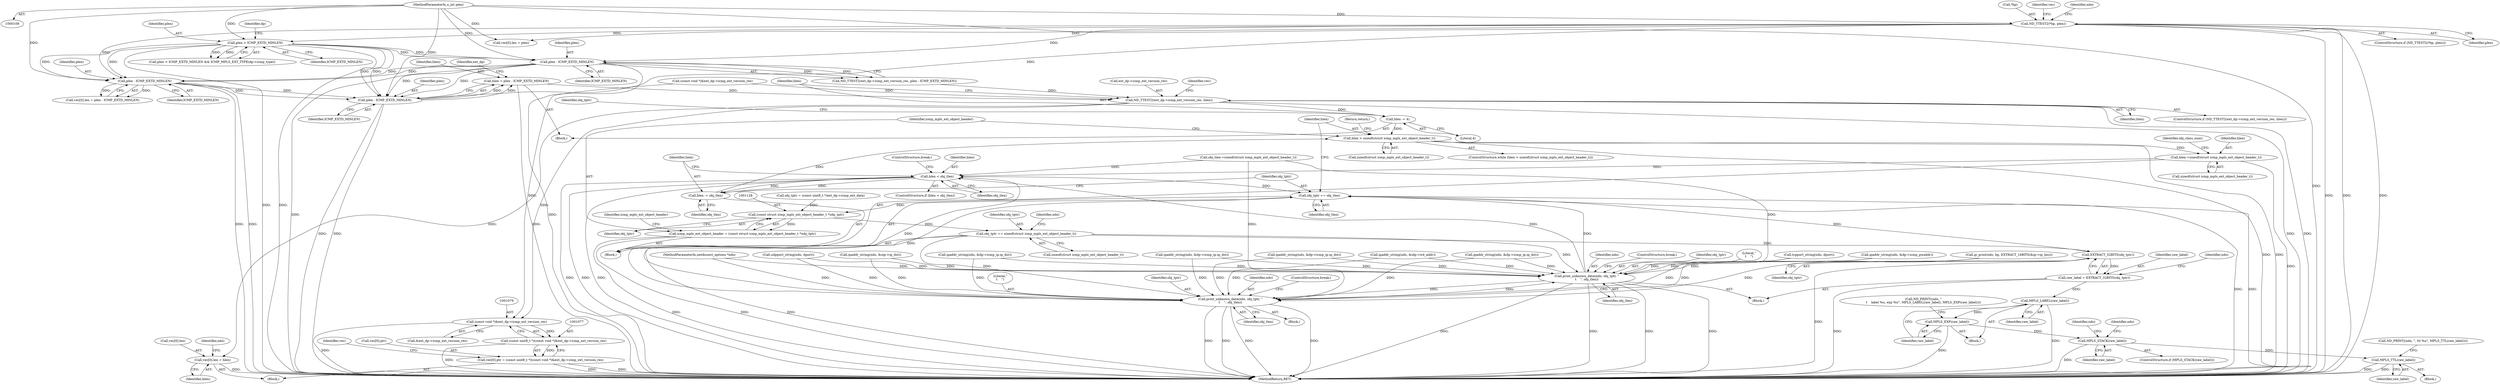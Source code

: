 digraph "0_tcpdump_2b62d1dda41590db29368ec7ba5f4faf3464765a@integer" {
"1001058" [label="(Call,hlen = plen - ICMP_EXTD_MINLEN)"];
"1001060" [label="(Call,plen - ICMP_EXTD_MINLEN)"];
"1000980" [label="(Call,plen > ICMP_EXTD_MINLEN)"];
"1000880" [label="(Call,ND_TTEST2(*bp, plen))"];
"1000112" [label="(MethodParameterIn,u_int plen)"];
"1001001" [label="(Call,plen - ICMP_EXTD_MINLEN)"];
"1001025" [label="(Call,plen - ICMP_EXTD_MINLEN)"];
"1001064" [label="(Call,ND_TTEST2(ext_dp->icmp_ext_version_res, hlen))"];
"1001078" [label="(Call,(const void *)&ext_dp->icmp_ext_version_res)"];
"1001076" [label="(Call,(const uint8_t *)(const void *)&ext_dp->icmp_ext_version_res)"];
"1001070" [label="(Call,vec[0].ptr = (const uint8_t *)(const void *)&ext_dp->icmp_ext_version_res)"];
"1001084" [label="(Call,vec[0].len = hlen)"];
"1001109" [label="(Call,hlen -= 4)"];
"1001120" [label="(Call,hlen > sizeof(struct icmp_mpls_ext_object_header_t))"];
"1001168" [label="(Call,hlen-=sizeof(struct icmp_mpls_ext_object_header_t))"];
"1001244" [label="(Call,hlen < obj_tlen)"];
"1001248" [label="(Call,hlen -= obj_tlen)"];
"1001251" [label="(Call,obj_tptr += obj_tlen)"];
"1001127" [label="(Call,(const struct icmp_mpls_ext_object_header_t *)obj_tptr)"];
"1001125" [label="(Call,icmp_mpls_ext_object_header = (const struct icmp_mpls_ext_object_header_t *)obj_tptr)"];
"1001149" [label="(Call,obj_tptr += sizeof(struct icmp_mpls_ext_object_header_t))"];
"1001201" [label="(Call,EXTRACT_32BITS(obj_tptr))"];
"1001199" [label="(Call,raw_label = EXTRACT_32BITS(obj_tptr))"];
"1001209" [label="(Call,MPLS_LABEL(raw_label))"];
"1001211" [label="(Call,MPLS_EXP(raw_label))"];
"1001214" [label="(Call,MPLS_STACK(raw_label))"];
"1001225" [label="(Call,MPLS_TTL(raw_label))"];
"1001229" [label="(Call,print_unknown_data(ndo, obj_tptr, \"\n\t    \", obj_tlen))"];
"1001237" [label="(Call,print_unknown_data(ndo, obj_tptr, \"\n\t    \", obj_tlen))"];
"1001243" [label="(ControlStructure,if (hlen < obj_tlen))"];
"1001168" [label="(Call,hlen-=sizeof(struct icmp_mpls_ext_object_header_t))"];
"1000311" [label="(Call,udpport_string(ndo, dport))"];
"1001238" [label="(Identifier,ndo)"];
"1001121" [label="(Identifier,hlen)"];
"1001250" [label="(Identifier,obj_tlen)"];
"1001026" [label="(Identifier,plen)"];
"1001085" [label="(Call,vec[0].len)"];
"1001248" [label="(Call,hlen -= obj_tlen)"];
"1001066" [label="(Identifier,ext_dp)"];
"1000980" [label="(Call,plen > ICMP_EXTD_MINLEN)"];
"1001223" [label="(Block,)"];
"1000879" [label="(ControlStructure,if (ND_TTEST2(*bp, plen)))"];
"1000934" [label="(Identifier,ndo)"];
"1000112" [label="(MethodParameterIn,u_int plen)"];
"1001064" [label="(Call,ND_TTEST2(ext_dp->icmp_ext_version_res, hlen))"];
"1001025" [label="(Call,plen - ICMP_EXTD_MINLEN)"];
"1001155" [label="(Identifier,ndo)"];
"1001242" [label="(ControlStructure,break;)"];
"1001260" [label="(MethodReturn,RET)"];
"1001215" [label="(Identifier,raw_label)"];
"1001019" [label="(Call,vec[0].len = plen - ICMP_EXTD_MINLEN)"];
"1001003" [label="(Identifier,ICMP_EXTD_MINLEN)"];
"1001208" [label="(Block,)"];
"1001122" [label="(Call,sizeof(struct icmp_mpls_ext_object_header_t))"];
"1001237" [label="(Call,print_unknown_data(ndo, obj_tptr, \"\n\t    \", obj_tlen))"];
"1001069" [label="(Block,)"];
"1001078" [label="(Call,(const void *)&ext_dp->icmp_ext_version_res)"];
"1001062" [label="(Identifier,ICMP_EXTD_MINLEN)"];
"1001080" [label="(Call,&ext_dp->icmp_ext_version_res)"];
"1001231" [label="(Identifier,obj_tptr)"];
"1001211" [label="(Call,MPLS_EXP(raw_label))"];
"1000383" [label="(Call,ipaddr_string(ndo, &dp->icmp_ip.ip_dst))"];
"1001214" [label="(Call,MPLS_STACK(raw_label))"];
"1001110" [label="(Identifier,hlen)"];
"1001199" [label="(Call,raw_label = EXTRACT_32BITS(obj_tptr))"];
"1001132" [label="(Identifier,icmp_mpls_ext_object_header)"];
"1001220" [label="(Call,ND_PRINT((ndo, \", ttl %u\", MPLS_TTL(raw_label))))"];
"1001202" [label="(Identifier,obj_tptr)"];
"1001090" [label="(Identifier,hlen)"];
"1001246" [label="(Identifier,obj_tlen)"];
"1001065" [label="(Call,ext_dp->icmp_ext_version_res)"];
"1001068" [label="(Identifier,hlen)"];
"1001124" [label="(Block,)"];
"1001201" [label="(Call,EXTRACT_32BITS(obj_tptr))"];
"1001002" [label="(Identifier,plen)"];
"1001183" [label="(Call,obj_tlen-=sizeof(struct icmp_mpls_ext_object_header_t))"];
"1001193" [label="(Block,)"];
"1001252" [label="(Identifier,obj_tptr)"];
"1000896" [label="(Call,vec[0].len = plen)"];
"1000979" [label="(Call,plen > ICMP_EXTD_MINLEN && ICMP_MPLS_EXT_TYPE(dp->icmp_type))"];
"1001251" [label="(Call,obj_tptr += obj_tlen)"];
"1000982" [label="(Identifier,ICMP_EXTD_MINLEN)"];
"1000110" [label="(MethodParameterIn,netdissect_options *ndo)"];
"1001150" [label="(Identifier,obj_tptr)"];
"1001210" [label="(Identifier,raw_label)"];
"1001070" [label="(Call,vec[0].ptr = (const uint8_t *)(const void *)&ext_dp->icmp_ext_version_res)"];
"1001241" [label="(Identifier,obj_tlen)"];
"1001063" [label="(ControlStructure,if (ND_TTEST2(ext_dp->icmp_ext_version_res, hlen)))"];
"1001113" [label="(Identifier,obj_tptr)"];
"1001126" [label="(Identifier,icmp_mpls_ext_object_header)"];
"1001213" [label="(ControlStructure,if (MPLS_STACK(raw_label)))"];
"1001169" [label="(Identifier,hlen)"];
"1000959" [label="(Call,ip_print(ndo, bp, EXTRACT_16BITS(&ip->ip_len)))"];
"1000221" [label="(Call,ipaddr_string(ndo, &dp->icmp_ip.ip_dst))"];
"1001151" [label="(Call,sizeof(struct icmp_mpls_ext_object_header_t))"];
"1001232" [label="(Literal,\"\n\t    \")"];
"1000408" [label="(Call,ipaddr_string(ndo, &dp->icmp_ip.ip_dst))"];
"1001001" [label="(Call,plen - ICMP_EXTD_MINLEN)"];
"1000881" [label="(Call,*bp)"];
"1000997" [label="(Call,ND_TTEST2(ext_dp->icmp_ext_version_res, plen - ICMP_EXTD_MINLEN))"];
"1001111" [label="(Literal,4)"];
"1001203" [label="(Call,ND_PRINT((ndo, \"\n\t    label %u, exp %u\", MPLS_LABEL(raw_label), MPLS_EXP(raw_label))))"];
"1000293" [label="(Call,tcpport_string(ndo, dport))"];
"1001087" [label="(Identifier,vec)"];
"1000448" [label="(Call,ipaddr_string(ndo, &dp->icmp_gwaddr))"];
"1001240" [label="(Literal,\"\n\t    \")"];
"1001060" [label="(Call,plen - ICMP_EXTD_MINLEN)"];
"1000985" [label="(Identifier,dp)"];
"1001218" [label="(Identifier,ndo)"];
"1001254" [label="(Return,return;)"];
"1000323" [label="(Call,ipaddr_string(ndo, &oip->ip_dst))"];
"1000365" [label="(Call,ipaddr_string(ndo, &dp->icmp_ip.ip_dst))"];
"1001253" [label="(Identifier,obj_tlen)"];
"1001245" [label="(Identifier,hlen)"];
"1001205" [label="(Identifier,ndo)"];
"1001209" [label="(Call,MPLS_LABEL(raw_label))"];
"1001233" [label="(Identifier,obj_tlen)"];
"1001119" [label="(ControlStructure,while (hlen > sizeof(struct icmp_mpls_ext_object_header_t)))"];
"1000981" [label="(Identifier,plen)"];
"1001225" [label="(Call,MPLS_TTL(raw_label))"];
"1001125" [label="(Call,icmp_mpls_ext_object_header = (const struct icmp_mpls_ext_object_header_t *)obj_tptr)"];
"1001013" [label="(Call,(const void *)&ext_dp->icmp_ext_version_res)"];
"1001200" [label="(Identifier,raw_label)"];
"1001061" [label="(Identifier,plen)"];
"1001189" [label="(Block,)"];
"1001230" [label="(Identifier,ndo)"];
"1001212" [label="(Identifier,raw_label)"];
"1001084" [label="(Call,vec[0].len = hlen)"];
"1001234" [label="(ControlStructure,break;)"];
"1001247" [label="(ControlStructure,break;)"];
"1001109" [label="(Call,hlen -= 4)"];
"1001149" [label="(Call,obj_tptr += sizeof(struct icmp_mpls_ext_object_header_t))"];
"1001071" [label="(Call,vec[0].ptr)"];
"1001073" [label="(Identifier,vec)"];
"1001127" [label="(Call,(const struct icmp_mpls_ext_object_header_t *)obj_tptr)"];
"1000880" [label="(Call,ND_TTEST2(*bp, plen))"];
"1001239" [label="(Identifier,obj_tptr)"];
"1001222" [label="(Identifier,ndo)"];
"1001244" [label="(Call,hlen < obj_tlen)"];
"1000987" [label="(Block,)"];
"1001249" [label="(Identifier,hlen)"];
"1000883" [label="(Identifier,plen)"];
"1001120" [label="(Call,hlen > sizeof(struct icmp_mpls_ext_object_header_t))"];
"1001076" [label="(Call,(const uint8_t *)(const void *)&ext_dp->icmp_ext_version_res)"];
"1001175" [label="(Identifier,obj_class_num)"];
"1001170" [label="(Call,sizeof(struct icmp_mpls_ext_object_header_t))"];
"1001093" [label="(Identifier,ndo)"];
"1000656" [label="(Call,ipaddr_string(ndo, &idp->ird_addr))"];
"1001229" [label="(Call,print_unknown_data(ndo, obj_tptr, \"\n\t    \", obj_tlen))"];
"1001129" [label="(Identifier,obj_tptr)"];
"1001058" [label="(Call,hlen = plen - ICMP_EXTD_MINLEN)"];
"1001059" [label="(Identifier,hlen)"];
"1001027" [label="(Identifier,ICMP_EXTD_MINLEN)"];
"1001226" [label="(Identifier,raw_label)"];
"1001112" [label="(Call,obj_tptr = (const uint8_t *)ext_dp->icmp_ext_data)"];
"1000888" [label="(Identifier,vec)"];
"1001058" -> "1000987"  [label="AST: "];
"1001058" -> "1001060"  [label="CFG: "];
"1001059" -> "1001058"  [label="AST: "];
"1001060" -> "1001058"  [label="AST: "];
"1001066" -> "1001058"  [label="CFG: "];
"1001058" -> "1001260"  [label="DDG: "];
"1001060" -> "1001058"  [label="DDG: "];
"1001060" -> "1001058"  [label="DDG: "];
"1001058" -> "1001064"  [label="DDG: "];
"1001060" -> "1001062"  [label="CFG: "];
"1001061" -> "1001060"  [label="AST: "];
"1001062" -> "1001060"  [label="AST: "];
"1001060" -> "1001260"  [label="DDG: "];
"1001060" -> "1001260"  [label="DDG: "];
"1000980" -> "1001060"  [label="DDG: "];
"1000980" -> "1001060"  [label="DDG: "];
"1001001" -> "1001060"  [label="DDG: "];
"1001001" -> "1001060"  [label="DDG: "];
"1001025" -> "1001060"  [label="DDG: "];
"1001025" -> "1001060"  [label="DDG: "];
"1000880" -> "1001060"  [label="DDG: "];
"1000112" -> "1001060"  [label="DDG: "];
"1000980" -> "1000979"  [label="AST: "];
"1000980" -> "1000982"  [label="CFG: "];
"1000981" -> "1000980"  [label="AST: "];
"1000982" -> "1000980"  [label="AST: "];
"1000985" -> "1000980"  [label="CFG: "];
"1000979" -> "1000980"  [label="CFG: "];
"1000980" -> "1001260"  [label="DDG: "];
"1000980" -> "1001260"  [label="DDG: "];
"1000980" -> "1000979"  [label="DDG: "];
"1000980" -> "1000979"  [label="DDG: "];
"1000880" -> "1000980"  [label="DDG: "];
"1000112" -> "1000980"  [label="DDG: "];
"1000980" -> "1001001"  [label="DDG: "];
"1000980" -> "1001001"  [label="DDG: "];
"1000980" -> "1001025"  [label="DDG: "];
"1000980" -> "1001025"  [label="DDG: "];
"1000880" -> "1000879"  [label="AST: "];
"1000880" -> "1000883"  [label="CFG: "];
"1000881" -> "1000880"  [label="AST: "];
"1000883" -> "1000880"  [label="AST: "];
"1000888" -> "1000880"  [label="CFG: "];
"1000934" -> "1000880"  [label="CFG: "];
"1000880" -> "1001260"  [label="DDG: "];
"1000880" -> "1001260"  [label="DDG: "];
"1000880" -> "1001260"  [label="DDG: "];
"1000112" -> "1000880"  [label="DDG: "];
"1000880" -> "1000896"  [label="DDG: "];
"1000880" -> "1001001"  [label="DDG: "];
"1000880" -> "1001025"  [label="DDG: "];
"1000112" -> "1000109"  [label="AST: "];
"1000112" -> "1001260"  [label="DDG: "];
"1000112" -> "1000896"  [label="DDG: "];
"1000112" -> "1001001"  [label="DDG: "];
"1000112" -> "1001025"  [label="DDG: "];
"1001001" -> "1000997"  [label="AST: "];
"1001001" -> "1001003"  [label="CFG: "];
"1001002" -> "1001001"  [label="AST: "];
"1001003" -> "1001001"  [label="AST: "];
"1000997" -> "1001001"  [label="CFG: "];
"1001001" -> "1001260"  [label="DDG: "];
"1001001" -> "1001260"  [label="DDG: "];
"1001001" -> "1000997"  [label="DDG: "];
"1001001" -> "1000997"  [label="DDG: "];
"1001001" -> "1001025"  [label="DDG: "];
"1001001" -> "1001025"  [label="DDG: "];
"1001025" -> "1001019"  [label="AST: "];
"1001025" -> "1001027"  [label="CFG: "];
"1001026" -> "1001025"  [label="AST: "];
"1001027" -> "1001025"  [label="AST: "];
"1001019" -> "1001025"  [label="CFG: "];
"1001025" -> "1001260"  [label="DDG: "];
"1001025" -> "1001260"  [label="DDG: "];
"1001025" -> "1001019"  [label="DDG: "];
"1001025" -> "1001019"  [label="DDG: "];
"1001064" -> "1001063"  [label="AST: "];
"1001064" -> "1001068"  [label="CFG: "];
"1001065" -> "1001064"  [label="AST: "];
"1001068" -> "1001064"  [label="AST: "];
"1001073" -> "1001064"  [label="CFG: "];
"1001110" -> "1001064"  [label="CFG: "];
"1001064" -> "1001260"  [label="DDG: "];
"1001064" -> "1001260"  [label="DDG: "];
"1001013" -> "1001064"  [label="DDG: "];
"1000997" -> "1001064"  [label="DDG: "];
"1001064" -> "1001078"  [label="DDG: "];
"1001064" -> "1001084"  [label="DDG: "];
"1001064" -> "1001109"  [label="DDG: "];
"1001078" -> "1001076"  [label="AST: "];
"1001078" -> "1001080"  [label="CFG: "];
"1001079" -> "1001078"  [label="AST: "];
"1001080" -> "1001078"  [label="AST: "];
"1001076" -> "1001078"  [label="CFG: "];
"1001078" -> "1001260"  [label="DDG: "];
"1001078" -> "1001076"  [label="DDG: "];
"1001013" -> "1001078"  [label="DDG: "];
"1001076" -> "1001070"  [label="AST: "];
"1001077" -> "1001076"  [label="AST: "];
"1001070" -> "1001076"  [label="CFG: "];
"1001076" -> "1001260"  [label="DDG: "];
"1001076" -> "1001070"  [label="DDG: "];
"1001070" -> "1001069"  [label="AST: "];
"1001071" -> "1001070"  [label="AST: "];
"1001087" -> "1001070"  [label="CFG: "];
"1001070" -> "1001260"  [label="DDG: "];
"1001070" -> "1001260"  [label="DDG: "];
"1001084" -> "1001069"  [label="AST: "];
"1001084" -> "1001090"  [label="CFG: "];
"1001085" -> "1001084"  [label="AST: "];
"1001090" -> "1001084"  [label="AST: "];
"1001093" -> "1001084"  [label="CFG: "];
"1001084" -> "1001260"  [label="DDG: "];
"1001109" -> "1000987"  [label="AST: "];
"1001109" -> "1001111"  [label="CFG: "];
"1001110" -> "1001109"  [label="AST: "];
"1001111" -> "1001109"  [label="AST: "];
"1001113" -> "1001109"  [label="CFG: "];
"1001109" -> "1001120"  [label="DDG: "];
"1001120" -> "1001119"  [label="AST: "];
"1001120" -> "1001122"  [label="CFG: "];
"1001121" -> "1001120"  [label="AST: "];
"1001122" -> "1001120"  [label="AST: "];
"1001126" -> "1001120"  [label="CFG: "];
"1001254" -> "1001120"  [label="CFG: "];
"1001120" -> "1001260"  [label="DDG: "];
"1001120" -> "1001260"  [label="DDG: "];
"1001248" -> "1001120"  [label="DDG: "];
"1001120" -> "1001168"  [label="DDG: "];
"1001168" -> "1001124"  [label="AST: "];
"1001168" -> "1001170"  [label="CFG: "];
"1001169" -> "1001168"  [label="AST: "];
"1001170" -> "1001168"  [label="AST: "];
"1001175" -> "1001168"  [label="CFG: "];
"1001168" -> "1001260"  [label="DDG: "];
"1001168" -> "1001244"  [label="DDG: "];
"1001244" -> "1001243"  [label="AST: "];
"1001244" -> "1001246"  [label="CFG: "];
"1001245" -> "1001244"  [label="AST: "];
"1001246" -> "1001244"  [label="AST: "];
"1001247" -> "1001244"  [label="CFG: "];
"1001249" -> "1001244"  [label="CFG: "];
"1001244" -> "1001260"  [label="DDG: "];
"1001244" -> "1001260"  [label="DDG: "];
"1001244" -> "1001260"  [label="DDG: "];
"1001229" -> "1001244"  [label="DDG: "];
"1001183" -> "1001244"  [label="DDG: "];
"1001237" -> "1001244"  [label="DDG: "];
"1001244" -> "1001248"  [label="DDG: "];
"1001244" -> "1001248"  [label="DDG: "];
"1001244" -> "1001251"  [label="DDG: "];
"1001248" -> "1001124"  [label="AST: "];
"1001248" -> "1001250"  [label="CFG: "];
"1001249" -> "1001248"  [label="AST: "];
"1001250" -> "1001248"  [label="AST: "];
"1001252" -> "1001248"  [label="CFG: "];
"1001251" -> "1001124"  [label="AST: "];
"1001251" -> "1001253"  [label="CFG: "];
"1001252" -> "1001251"  [label="AST: "];
"1001253" -> "1001251"  [label="AST: "];
"1001121" -> "1001251"  [label="CFG: "];
"1001251" -> "1001260"  [label="DDG: "];
"1001251" -> "1001260"  [label="DDG: "];
"1001251" -> "1001127"  [label="DDG: "];
"1001237" -> "1001251"  [label="DDG: "];
"1001201" -> "1001251"  [label="DDG: "];
"1001229" -> "1001251"  [label="DDG: "];
"1001127" -> "1001125"  [label="AST: "];
"1001127" -> "1001129"  [label="CFG: "];
"1001128" -> "1001127"  [label="AST: "];
"1001129" -> "1001127"  [label="AST: "];
"1001125" -> "1001127"  [label="CFG: "];
"1001127" -> "1001125"  [label="DDG: "];
"1001112" -> "1001127"  [label="DDG: "];
"1001127" -> "1001149"  [label="DDG: "];
"1001125" -> "1001124"  [label="AST: "];
"1001126" -> "1001125"  [label="AST: "];
"1001132" -> "1001125"  [label="CFG: "];
"1001125" -> "1001260"  [label="DDG: "];
"1001125" -> "1001260"  [label="DDG: "];
"1001149" -> "1001124"  [label="AST: "];
"1001149" -> "1001151"  [label="CFG: "];
"1001150" -> "1001149"  [label="AST: "];
"1001151" -> "1001149"  [label="AST: "];
"1001155" -> "1001149"  [label="CFG: "];
"1001149" -> "1001260"  [label="DDG: "];
"1001149" -> "1001201"  [label="DDG: "];
"1001149" -> "1001229"  [label="DDG: "];
"1001149" -> "1001237"  [label="DDG: "];
"1001201" -> "1001199"  [label="AST: "];
"1001201" -> "1001202"  [label="CFG: "];
"1001202" -> "1001201"  [label="AST: "];
"1001199" -> "1001201"  [label="CFG: "];
"1001201" -> "1001260"  [label="DDG: "];
"1001201" -> "1001199"  [label="DDG: "];
"1001199" -> "1001193"  [label="AST: "];
"1001200" -> "1001199"  [label="AST: "];
"1001205" -> "1001199"  [label="CFG: "];
"1001199" -> "1001260"  [label="DDG: "];
"1001199" -> "1001209"  [label="DDG: "];
"1001209" -> "1001208"  [label="AST: "];
"1001209" -> "1001210"  [label="CFG: "];
"1001210" -> "1001209"  [label="AST: "];
"1001212" -> "1001209"  [label="CFG: "];
"1001209" -> "1001260"  [label="DDG: "];
"1001209" -> "1001211"  [label="DDG: "];
"1001211" -> "1001208"  [label="AST: "];
"1001211" -> "1001212"  [label="CFG: "];
"1001212" -> "1001211"  [label="AST: "];
"1001203" -> "1001211"  [label="CFG: "];
"1001211" -> "1001260"  [label="DDG: "];
"1001211" -> "1001214"  [label="DDG: "];
"1001214" -> "1001213"  [label="AST: "];
"1001214" -> "1001215"  [label="CFG: "];
"1001215" -> "1001214"  [label="AST: "];
"1001218" -> "1001214"  [label="CFG: "];
"1001222" -> "1001214"  [label="CFG: "];
"1001214" -> "1001260"  [label="DDG: "];
"1001214" -> "1001225"  [label="DDG: "];
"1001225" -> "1001223"  [label="AST: "];
"1001225" -> "1001226"  [label="CFG: "];
"1001226" -> "1001225"  [label="AST: "];
"1001220" -> "1001225"  [label="CFG: "];
"1001225" -> "1001260"  [label="DDG: "];
"1001225" -> "1001260"  [label="DDG: "];
"1001229" -> "1001193"  [label="AST: "];
"1001229" -> "1001233"  [label="CFG: "];
"1001230" -> "1001229"  [label="AST: "];
"1001231" -> "1001229"  [label="AST: "];
"1001232" -> "1001229"  [label="AST: "];
"1001233" -> "1001229"  [label="AST: "];
"1001234" -> "1001229"  [label="CFG: "];
"1001229" -> "1001260"  [label="DDG: "];
"1001229" -> "1001260"  [label="DDG: "];
"1001229" -> "1001260"  [label="DDG: "];
"1001229" -> "1001260"  [label="DDG: "];
"1000311" -> "1001229"  [label="DDG: "];
"1000293" -> "1001229"  [label="DDG: "];
"1000383" -> "1001229"  [label="DDG: "];
"1000408" -> "1001229"  [label="DDG: "];
"1000365" -> "1001229"  [label="DDG: "];
"1000323" -> "1001229"  [label="DDG: "];
"1000656" -> "1001229"  [label="DDG: "];
"1000959" -> "1001229"  [label="DDG: "];
"1001237" -> "1001229"  [label="DDG: "];
"1000221" -> "1001229"  [label="DDG: "];
"1000448" -> "1001229"  [label="DDG: "];
"1000110" -> "1001229"  [label="DDG: "];
"1001183" -> "1001229"  [label="DDG: "];
"1001229" -> "1001237"  [label="DDG: "];
"1001237" -> "1001189"  [label="AST: "];
"1001237" -> "1001241"  [label="CFG: "];
"1001238" -> "1001237"  [label="AST: "];
"1001239" -> "1001237"  [label="AST: "];
"1001240" -> "1001237"  [label="AST: "];
"1001241" -> "1001237"  [label="AST: "];
"1001242" -> "1001237"  [label="CFG: "];
"1001237" -> "1001260"  [label="DDG: "];
"1001237" -> "1001260"  [label="DDG: "];
"1001237" -> "1001260"  [label="DDG: "];
"1001237" -> "1001260"  [label="DDG: "];
"1000311" -> "1001237"  [label="DDG: "];
"1000293" -> "1001237"  [label="DDG: "];
"1000383" -> "1001237"  [label="DDG: "];
"1000408" -> "1001237"  [label="DDG: "];
"1000365" -> "1001237"  [label="DDG: "];
"1000323" -> "1001237"  [label="DDG: "];
"1000656" -> "1001237"  [label="DDG: "];
"1000959" -> "1001237"  [label="DDG: "];
"1000221" -> "1001237"  [label="DDG: "];
"1000448" -> "1001237"  [label="DDG: "];
"1000110" -> "1001237"  [label="DDG: "];
"1001183" -> "1001237"  [label="DDG: "];
}
